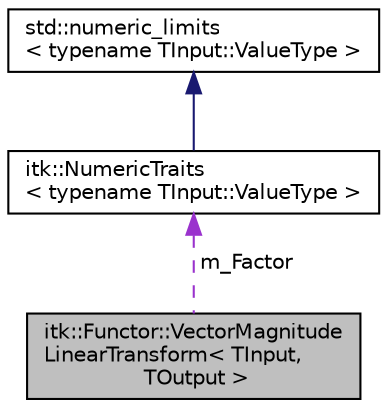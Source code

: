 digraph "itk::Functor::VectorMagnitudeLinearTransform&lt; TInput, TOutput &gt;"
{
 // LATEX_PDF_SIZE
  edge [fontname="Helvetica",fontsize="10",labelfontname="Helvetica",labelfontsize="10"];
  node [fontname="Helvetica",fontsize="10",shape=record];
  Node1 [label="itk::Functor::VectorMagnitude\lLinearTransform\< TInput,\l TOutput \>",height=0.2,width=0.4,color="black", fillcolor="grey75", style="filled", fontcolor="black",tooltip=" "];
  Node2 -> Node1 [dir="back",color="darkorchid3",fontsize="10",style="dashed",label=" m_Factor" ,fontname="Helvetica"];
  Node2 [label="itk::NumericTraits\l\< typename TInput::ValueType \>",height=0.2,width=0.4,color="black", fillcolor="white", style="filled",URL="$classitk_1_1NumericTraits.html",tooltip=" "];
  Node3 -> Node2 [dir="back",color="midnightblue",fontsize="10",style="solid",fontname="Helvetica"];
  Node3 [label="std::numeric_limits\l\< typename TInput::ValueType \>",height=0.2,width=0.4,color="black", fillcolor="white", style="filled",tooltip=" "];
}
